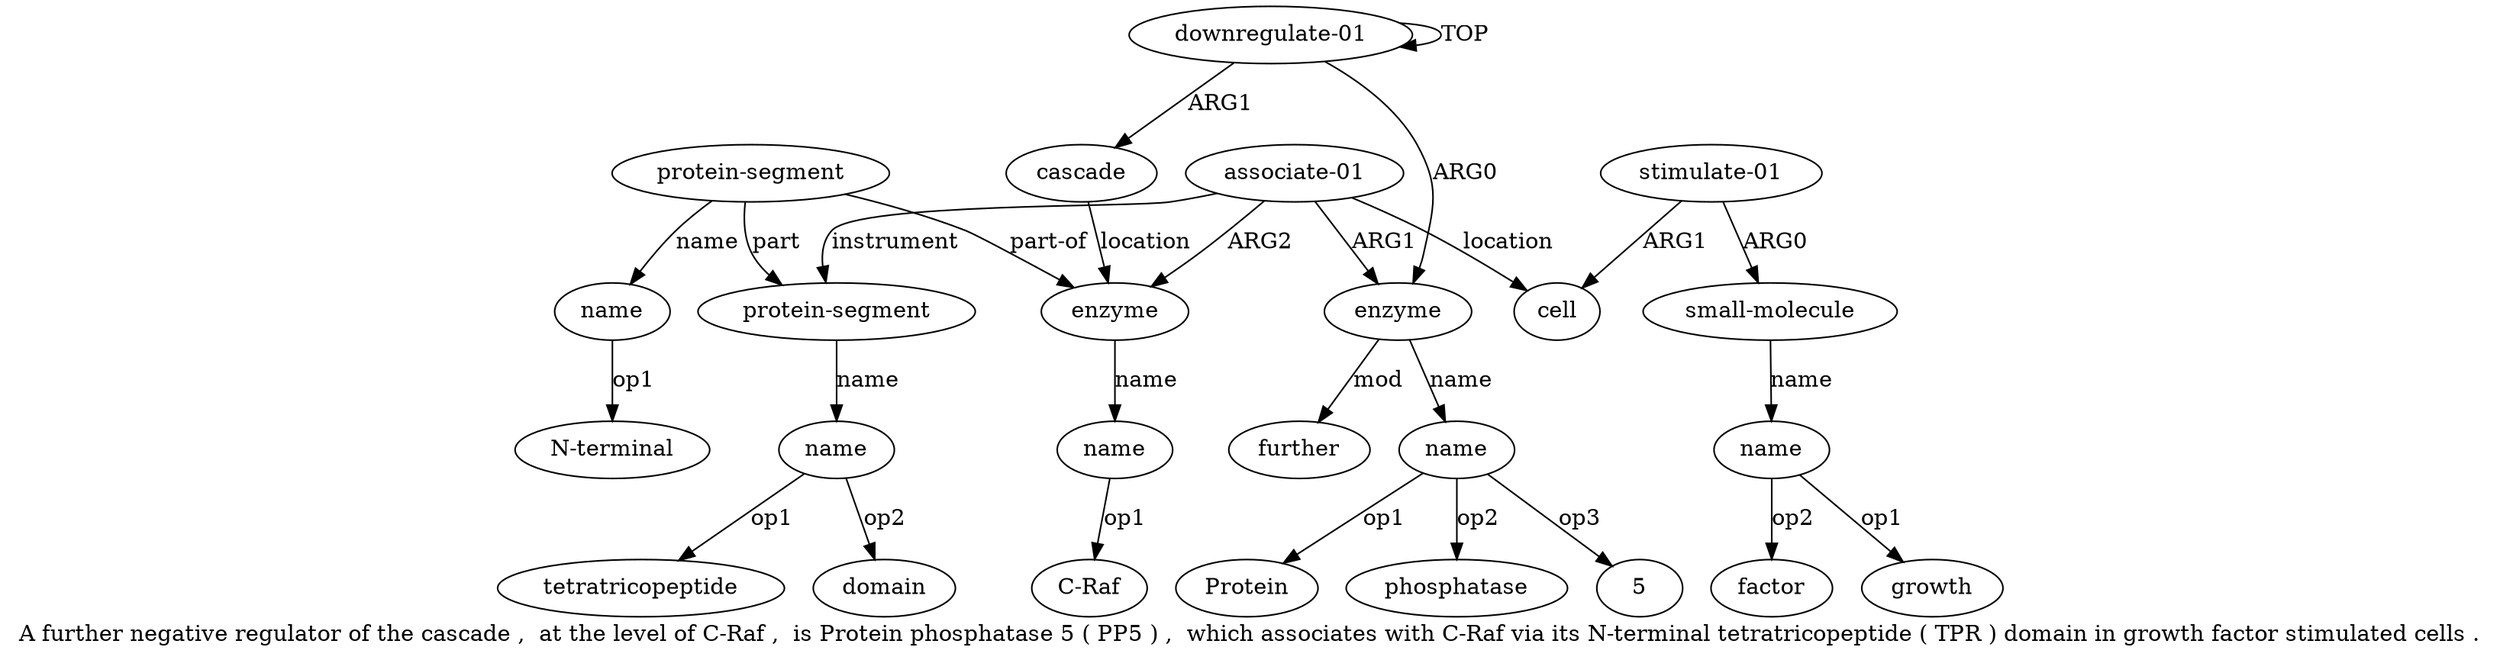 digraph  {
	graph [label="A further negative regulator of the cascade ,  at the level of C-Raf ,  is Protein phosphatase 5 ( PP5 ) ,  which associates with \
C-Raf via its N-terminal tetratricopeptide ( TPR ) domain in growth factor stimulated cells ."];
	node [label="\N"];
	"a11 tetratricopeptide"	 [color=black,
		gold_ind=-1,
		gold_label=tetratricopeptide,
		label=tetratricopeptide,
		test_ind=-1,
		test_label=tetratricopeptide];
	"a11 domain"	 [color=black,
		gold_ind=-1,
		gold_label=domain,
		label=domain,
		test_ind=-1,
		test_label=domain];
	"a2 Protein"	 [color=black,
		gold_ind=-1,
		gold_label=Protein,
		label=Protein,
		test_ind=-1,
		test_label=Protein];
	"a9 factor"	 [color=black,
		gold_ind=-1,
		gold_label=factor,
		label=factor,
		test_ind=-1,
		test_label=factor];
	"a2 phosphatase"	 [color=black,
		gold_ind=-1,
		gold_label=phosphatase,
		label=phosphatase,
		test_ind=-1,
		test_label=phosphatase];
	"a13 N-terminal"	 [color=black,
		gold_ind=-1,
		gold_label="N-terminal",
		label="N-terminal",
		test_ind=-1,
		test_label="N-terminal"];
	a15	 [color=black,
		gold_ind=15,
		gold_label=cascade,
		label=cascade,
		test_ind=15,
		test_label=cascade];
	a4	 [color=black,
		gold_ind=4,
		gold_label=enzyme,
		label=enzyme,
		test_ind=4,
		test_label=enzyme];
	a15 -> a4 [key=0,
	color=black,
	gold_label=location,
	label=location,
	test_label=location];
a14 [color=black,
	gold_ind=14,
	gold_label=further,
	label=further,
	test_ind=14,
	test_label=further];
a11 [color=black,
	gold_ind=11,
	gold_label=name,
	label=name,
	test_ind=11,
	test_label=name];
a11 -> "a11 tetratricopeptide" [key=0,
color=black,
gold_label=op1,
label=op1,
test_label=op1];
a11 -> "a11 domain" [key=0,
color=black,
gold_label=op2,
label=op2,
test_label=op2];
a10 [color=black,
gold_ind=10,
gold_label="protein-segment",
label="protein-segment",
test_ind=10,
test_label="protein-segment"];
a10 -> a11 [key=0,
color=black,
gold_label=name,
label=name,
test_label=name];
a13 [color=black,
gold_ind=13,
gold_label=name,
label=name,
test_ind=13,
test_label=name];
a13 -> "a13 N-terminal" [key=0,
color=black,
gold_label=op1,
label=op1,
test_label=op1];
a12 [color=black,
gold_ind=12,
gold_label="protein-segment",
label="protein-segment",
test_ind=12,
test_label="protein-segment"];
a12 -> a10 [key=0,
color=black,
gold_label=part,
label=part,
test_label=part];
a12 -> a13 [key=0,
color=black,
gold_label=name,
label=name,
test_label=name];
a12 -> a4 [key=0,
color=black,
gold_label="part-of",
label="part-of",
test_label="part-of"];
"a2 5" [color=black,
gold_ind=-1,
gold_label=5,
label=5,
test_ind=-1,
test_label=5];
a1 [color=black,
gold_ind=1,
gold_label=enzyme,
label=enzyme,
test_ind=1,
test_label=enzyme];
a1 -> a14 [key=0,
color=black,
gold_label=mod,
label=mod,
test_label=mod];
a2 [color=black,
gold_ind=2,
gold_label=name,
label=name,
test_ind=2,
test_label=name];
a1 -> a2 [key=0,
color=black,
gold_label=name,
label=name,
test_label=name];
a0 [color=black,
gold_ind=0,
gold_label="downregulate-01",
label="downregulate-01",
test_ind=0,
test_label="downregulate-01"];
a0 -> a15 [key=0,
color=black,
gold_label=ARG1,
label=ARG1,
test_label=ARG1];
a0 -> a1 [key=0,
color=black,
gold_label=ARG0,
label=ARG0,
test_label=ARG0];
a0 -> a0 [key=0,
color=black,
gold_label=TOP,
label=TOP,
test_label=TOP];
a3 [color=black,
gold_ind=3,
gold_label="associate-01",
label="associate-01",
test_ind=3,
test_label="associate-01"];
a3 -> a10 [key=0,
color=black,
gold_label=instrument,
label=instrument,
test_label=instrument];
a3 -> a1 [key=0,
color=black,
gold_label=ARG1,
label=ARG1,
test_label=ARG1];
a3 -> a4 [key=0,
color=black,
gold_label=ARG2,
label=ARG2,
test_label=ARG2];
a6 [color=black,
gold_ind=6,
gold_label=cell,
label=cell,
test_ind=6,
test_label=cell];
a3 -> a6 [key=0,
color=black,
gold_label=location,
label=location,
test_label=location];
a2 -> "a2 Protein" [key=0,
color=black,
gold_label=op1,
label=op1,
test_label=op1];
a2 -> "a2 phosphatase" [key=0,
color=black,
gold_label=op2,
label=op2,
test_label=op2];
a2 -> "a2 5" [key=0,
color=black,
gold_label=op3,
label=op3,
test_label=op3];
a5 [color=black,
gold_ind=5,
gold_label=name,
label=name,
test_ind=5,
test_label=name];
"a5 C-Raf" [color=black,
gold_ind=-1,
gold_label="C-Raf",
label="C-Raf",
test_ind=-1,
test_label="C-Raf"];
a5 -> "a5 C-Raf" [key=0,
color=black,
gold_label=op1,
label=op1,
test_label=op1];
a4 -> a5 [key=0,
color=black,
gold_label=name,
label=name,
test_label=name];
a7 [color=black,
gold_ind=7,
gold_label="stimulate-01",
label="stimulate-01",
test_ind=7,
test_label="stimulate-01"];
a7 -> a6 [key=0,
color=black,
gold_label=ARG1,
label=ARG1,
test_label=ARG1];
a8 [color=black,
gold_ind=8,
gold_label="small-molecule",
label="small-molecule",
test_ind=8,
test_label="small-molecule"];
a7 -> a8 [key=0,
color=black,
gold_label=ARG0,
label=ARG0,
test_label=ARG0];
a9 [color=black,
gold_ind=9,
gold_label=name,
label=name,
test_ind=9,
test_label=name];
a9 -> "a9 factor" [key=0,
color=black,
gold_label=op2,
label=op2,
test_label=op2];
"a9 growth" [color=black,
gold_ind=-1,
gold_label=growth,
label=growth,
test_ind=-1,
test_label=growth];
a9 -> "a9 growth" [key=0,
color=black,
gold_label=op1,
label=op1,
test_label=op1];
a8 -> a9 [key=0,
color=black,
gold_label=name,
label=name,
test_label=name];
}
